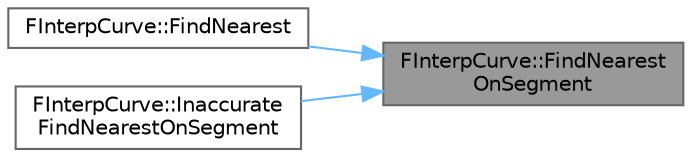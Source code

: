 digraph "FInterpCurve::FindNearestOnSegment"
{
 // INTERACTIVE_SVG=YES
 // LATEX_PDF_SIZE
  bgcolor="transparent";
  edge [fontname=Helvetica,fontsize=10,labelfontname=Helvetica,labelfontsize=10];
  node [fontname=Helvetica,fontsize=10,shape=box,height=0.2,width=0.4];
  rankdir="RL";
  Node1 [id="Node000001",label="FInterpCurve::FindNearest\lOnSegment",height=0.2,width=0.4,color="gray40", fillcolor="grey60", style="filled", fontcolor="black",tooltip="Find the nearest point (to the given point) on segment between Points[PtIdx] and Points[PtIdx+1]."];
  Node1 -> Node2 [id="edge1_Node000001_Node000002",dir="back",color="steelblue1",style="solid",tooltip=" "];
  Node2 [id="Node000002",label="FInterpCurve::FindNearest",height=0.2,width=0.4,color="grey40", fillcolor="white", style="filled",URL="$d2/dbf/classFInterpCurve.html#a52f80501ffea13aef08bef1484713d9f",tooltip="Find the nearest point on spline to the given point."];
  Node1 -> Node3 [id="edge2_Node000001_Node000003",dir="back",color="steelblue1",style="solid",tooltip=" "];
  Node3 [id="Node000003",label="FInterpCurve::Inaccurate\lFindNearestOnSegment",height=0.2,width=0.4,color="grey40", fillcolor="white", style="filled",URL="$d2/dbf/classFInterpCurve.html#a8e0ef2583743f4f271cc72b41a1cda68",tooltip=" "];
}

